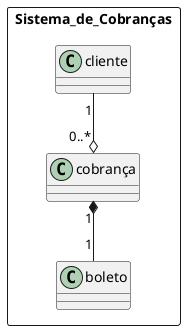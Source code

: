 @startuml sisDeCobrança
  package Sistema_de_Cobranças <<rectangle>> {
    class cliente {}
    class cobrança {}
    cliente "1" --o "0..*" cobrança
    class boleto {}
    cobrança "1" *-- "1" boleto
  }
@enduml